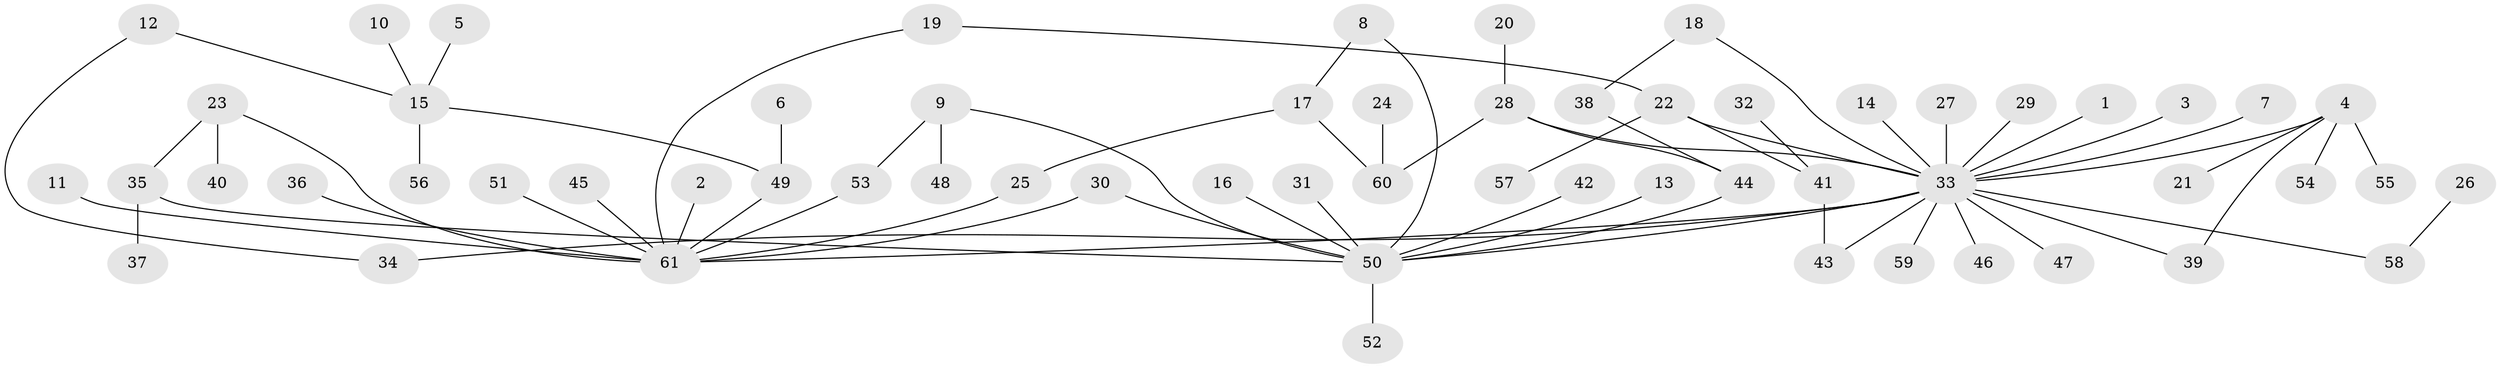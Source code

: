 // original degree distribution, {1: 0.6147540983606558, 22: 0.00819672131147541, 14: 0.00819672131147541, 15: 0.00819672131147541, 5: 0.040983606557377046, 2: 0.13934426229508196, 3: 0.07377049180327869, 4: 0.07377049180327869, 6: 0.03278688524590164}
// Generated by graph-tools (version 1.1) at 2025/01/03/09/25 03:01:41]
// undirected, 61 vertices, 71 edges
graph export_dot {
graph [start="1"]
  node [color=gray90,style=filled];
  1;
  2;
  3;
  4;
  5;
  6;
  7;
  8;
  9;
  10;
  11;
  12;
  13;
  14;
  15;
  16;
  17;
  18;
  19;
  20;
  21;
  22;
  23;
  24;
  25;
  26;
  27;
  28;
  29;
  30;
  31;
  32;
  33;
  34;
  35;
  36;
  37;
  38;
  39;
  40;
  41;
  42;
  43;
  44;
  45;
  46;
  47;
  48;
  49;
  50;
  51;
  52;
  53;
  54;
  55;
  56;
  57;
  58;
  59;
  60;
  61;
  1 -- 33 [weight=1.0];
  2 -- 61 [weight=1.0];
  3 -- 33 [weight=1.0];
  4 -- 21 [weight=1.0];
  4 -- 33 [weight=1.0];
  4 -- 39 [weight=1.0];
  4 -- 54 [weight=1.0];
  4 -- 55 [weight=1.0];
  5 -- 15 [weight=1.0];
  6 -- 49 [weight=1.0];
  7 -- 33 [weight=1.0];
  8 -- 17 [weight=1.0];
  8 -- 50 [weight=1.0];
  9 -- 48 [weight=1.0];
  9 -- 50 [weight=1.0];
  9 -- 53 [weight=1.0];
  10 -- 15 [weight=1.0];
  11 -- 61 [weight=1.0];
  12 -- 15 [weight=1.0];
  12 -- 34 [weight=1.0];
  13 -- 50 [weight=1.0];
  14 -- 33 [weight=1.0];
  15 -- 49 [weight=1.0];
  15 -- 56 [weight=1.0];
  16 -- 50 [weight=1.0];
  17 -- 25 [weight=1.0];
  17 -- 60 [weight=1.0];
  18 -- 33 [weight=1.0];
  18 -- 38 [weight=1.0];
  19 -- 22 [weight=1.0];
  19 -- 61 [weight=1.0];
  20 -- 28 [weight=1.0];
  22 -- 33 [weight=1.0];
  22 -- 41 [weight=1.0];
  22 -- 57 [weight=1.0];
  23 -- 35 [weight=1.0];
  23 -- 40 [weight=1.0];
  23 -- 61 [weight=1.0];
  24 -- 60 [weight=1.0];
  25 -- 61 [weight=1.0];
  26 -- 58 [weight=1.0];
  27 -- 33 [weight=1.0];
  28 -- 33 [weight=1.0];
  28 -- 44 [weight=1.0];
  28 -- 60 [weight=1.0];
  29 -- 33 [weight=1.0];
  30 -- 50 [weight=1.0];
  30 -- 61 [weight=1.0];
  31 -- 50 [weight=1.0];
  32 -- 41 [weight=1.0];
  33 -- 34 [weight=1.0];
  33 -- 39 [weight=1.0];
  33 -- 43 [weight=1.0];
  33 -- 46 [weight=1.0];
  33 -- 47 [weight=1.0];
  33 -- 50 [weight=1.0];
  33 -- 58 [weight=1.0];
  33 -- 59 [weight=1.0];
  33 -- 61 [weight=1.0];
  35 -- 37 [weight=1.0];
  35 -- 50 [weight=1.0];
  36 -- 61 [weight=1.0];
  38 -- 44 [weight=2.0];
  41 -- 43 [weight=1.0];
  42 -- 50 [weight=1.0];
  44 -- 50 [weight=1.0];
  45 -- 61 [weight=1.0];
  49 -- 61 [weight=1.0];
  50 -- 52 [weight=1.0];
  51 -- 61 [weight=1.0];
  53 -- 61 [weight=1.0];
}

